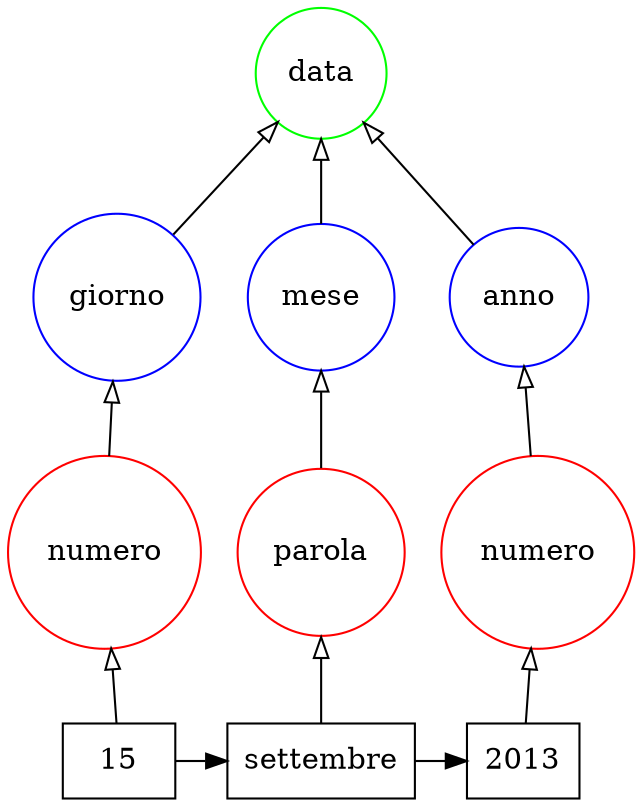 digraph {
   rankdir=BT;
   edge [arrowhead=empty];

   subgraph {
      rank="source";
      edge [arrowhead=normal];
      node [shape=box];
      t191 [label="15"];
      t192 [label="settembre"];
      t193 [label="2013"];
      t191 -> t192;
      t192 -> t193;
   }

   subgraph {
      rank="same";
      node [color=red,shape=circle];
      tag164 [label=numero]; 
      tag165 [label=numero]; 
      tag143 [label=parola]; 
   }

   subgraph {
      rank="same";
      node [color=blue,shape=circle];
      tag232 [label=giorno]; 
      tag242 [label=mese]; 
      tag246 [label=anno]; 
   }

   subgraph {
      rank="same";
      node [color=green,shape=circle];
      tag260 [label=data]; 
   }

   subgraph {
      rank="same";
      node [color=orange,shape=circle];
   }
   tag232 -> tag260;
   tag242 -> tag260;
   tag246 -> tag260;
   tag164 -> tag232;
   t191 -> tag164;
   tag143 -> tag242;
   t192 -> tag143;
   tag165 -> tag246;
   t193 -> tag165;
}